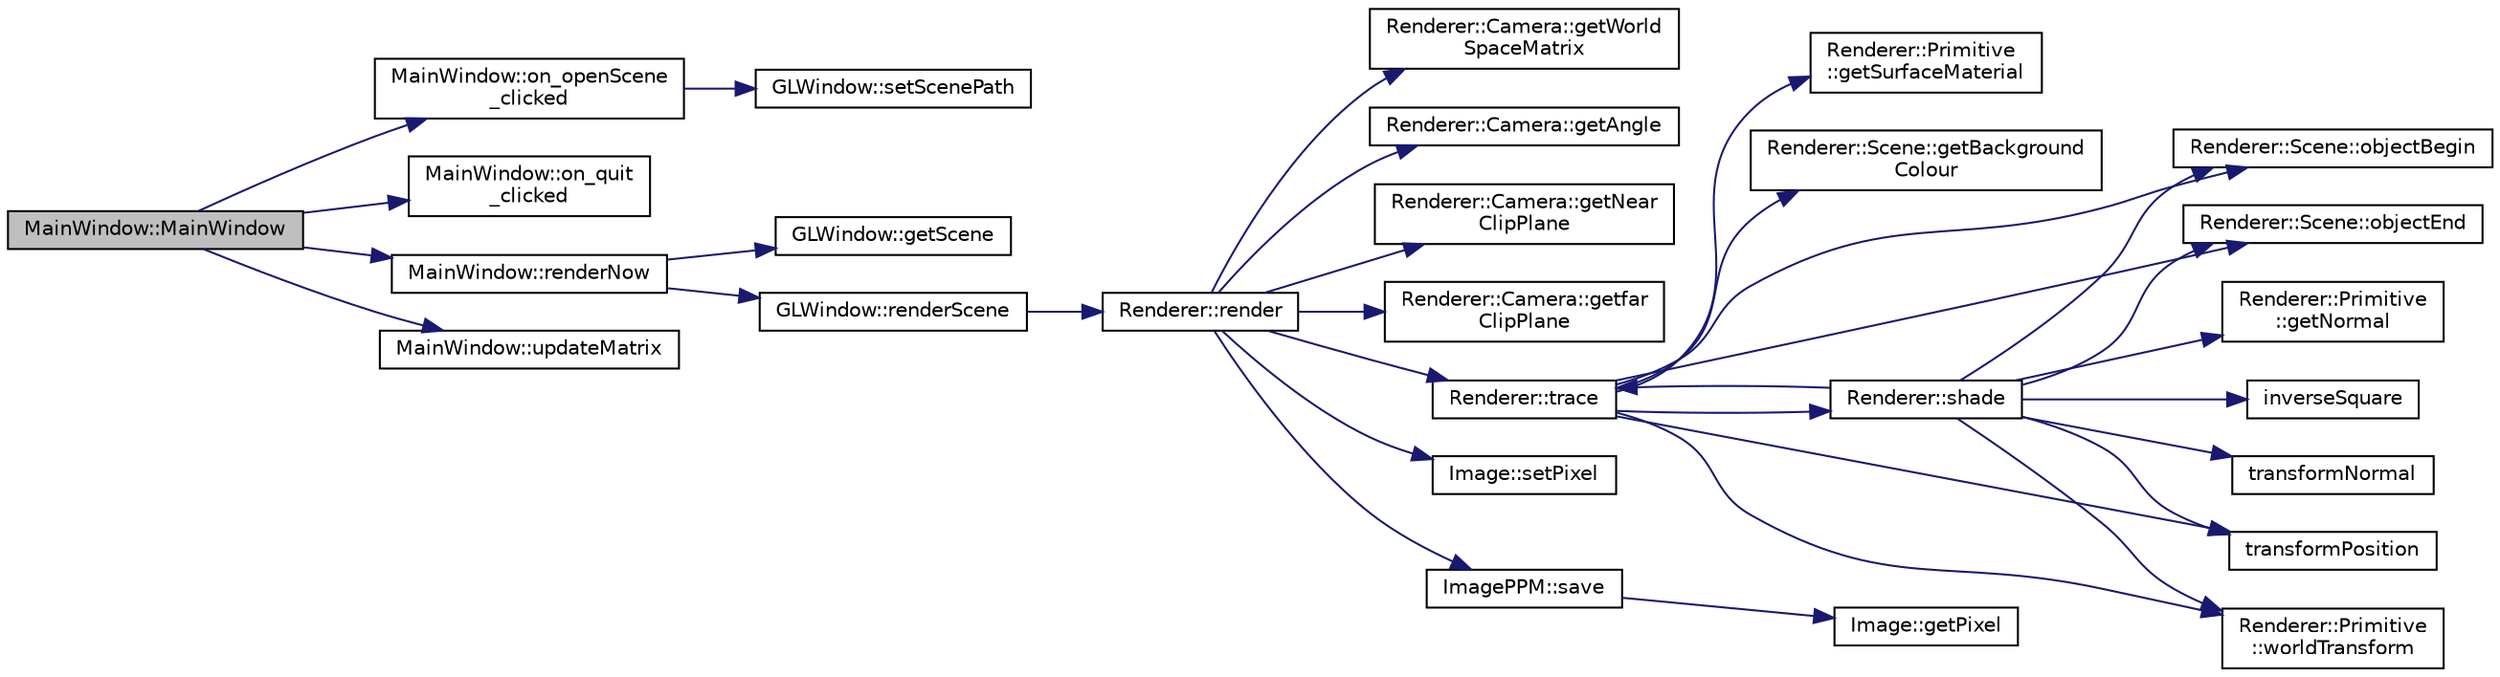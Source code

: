 digraph "MainWindow::MainWindow"
{
  edge [fontname="Helvetica",fontsize="10",labelfontname="Helvetica",labelfontsize="10"];
  node [fontname="Helvetica",fontsize="10",shape=record];
  rankdir="LR";
  Node1 [label="MainWindow::MainWindow",height=0.2,width=0.4,color="black", fillcolor="grey75", style="filled", fontcolor="black"];
  Node1 -> Node2 [color="midnightblue",fontsize="10",style="solid",fontname="Helvetica"];
  Node2 [label="MainWindow::on_openScene\l_clicked",height=0.2,width=0.4,color="black", fillcolor="white", style="filled",URL="$class_main_window.html#af0d2560399a08d1070ad344ca30e968d"];
  Node2 -> Node3 [color="midnightblue",fontsize="10",style="solid",fontname="Helvetica"];
  Node3 [label="GLWindow::setScenePath",height=0.2,width=0.4,color="black", fillcolor="white", style="filled",URL="$class_g_l_window.html#a3eb6fe3b14f113249c0be33a5337e8fa"];
  Node1 -> Node4 [color="midnightblue",fontsize="10",style="solid",fontname="Helvetica"];
  Node4 [label="MainWindow::on_quit\l_clicked",height=0.2,width=0.4,color="black", fillcolor="white", style="filled",URL="$class_main_window.html#a65970e860475159b218470a3a790c71d"];
  Node1 -> Node5 [color="midnightblue",fontsize="10",style="solid",fontname="Helvetica"];
  Node5 [label="MainWindow::renderNow",height=0.2,width=0.4,color="black", fillcolor="white", style="filled",URL="$class_main_window.html#ab9611cd38a22e0d943734a6f656df484"];
  Node5 -> Node6 [color="midnightblue",fontsize="10",style="solid",fontname="Helvetica"];
  Node6 [label="GLWindow::getScene",height=0.2,width=0.4,color="black", fillcolor="white", style="filled",URL="$class_g_l_window.html#a167f9005a38f79ca53b7ed0256b54076"];
  Node5 -> Node7 [color="midnightblue",fontsize="10",style="solid",fontname="Helvetica"];
  Node7 [label="GLWindow::renderScene",height=0.2,width=0.4,color="black", fillcolor="white", style="filled",URL="$class_g_l_window.html#afa32b188a2c32efb856380c59f966c50"];
  Node7 -> Node8 [color="midnightblue",fontsize="10",style="solid",fontname="Helvetica"];
  Node8 [label="Renderer::render",height=0.2,width=0.4,color="black", fillcolor="white", style="filled",URL="$namespace_renderer.html#ab4e56fa4911b200479ea79e6f43079d0",tooltip="render starts the tracing process, setting up canonical camera space rays and firing them into the sc..."];
  Node8 -> Node9 [color="midnightblue",fontsize="10",style="solid",fontname="Helvetica"];
  Node9 [label="Renderer::Camera::getWorld\lSpaceMatrix",height=0.2,width=0.4,color="black", fillcolor="white", style="filled",URL="$class_renderer_1_1_camera.html#a3f6afedf440c05554e7fbf506aea5514"];
  Node8 -> Node10 [color="midnightblue",fontsize="10",style="solid",fontname="Helvetica"];
  Node10 [label="Renderer::Camera::getAngle",height=0.2,width=0.4,color="black", fillcolor="white", style="filled",URL="$class_renderer_1_1_camera.html#aee5a50c681121ebad8e8bf0a02df4e96"];
  Node8 -> Node11 [color="midnightblue",fontsize="10",style="solid",fontname="Helvetica"];
  Node11 [label="Renderer::Camera::getNear\lClipPlane",height=0.2,width=0.4,color="black", fillcolor="white", style="filled",URL="$class_renderer_1_1_camera.html#acf6473a1263096a8309c5f1209066ba4"];
  Node8 -> Node12 [color="midnightblue",fontsize="10",style="solid",fontname="Helvetica"];
  Node12 [label="Renderer::Camera::getfar\lClipPlane",height=0.2,width=0.4,color="black", fillcolor="white", style="filled",URL="$class_renderer_1_1_camera.html#a4f31ff2bb69d635467d59ec1e2bd8bfd"];
  Node8 -> Node13 [color="midnightblue",fontsize="10",style="solid",fontname="Helvetica"];
  Node13 [label="Renderer::trace",height=0.2,width=0.4,color="black", fillcolor="white", style="filled",URL="$namespace_renderer.html#ac12ecacae721953493f903dacb4d411a",tooltip="trace checks if _ray intersects with anything in the scene "];
  Node13 -> Node14 [color="midnightblue",fontsize="10",style="solid",fontname="Helvetica"];
  Node14 [label="Renderer::Scene::objectBegin",height=0.2,width=0.4,color="black", fillcolor="white", style="filled",URL="$class_renderer_1_1_scene.html#ac71ec50dfcae221f69e83ac1717b865d",tooltip="objectBegin allows iteration over private objects without making the containers themselves public ..."];
  Node13 -> Node15 [color="midnightblue",fontsize="10",style="solid",fontname="Helvetica"];
  Node15 [label="Renderer::Scene::objectEnd",height=0.2,width=0.4,color="black", fillcolor="white", style="filled",URL="$class_renderer_1_1_scene.html#af5f44baafb6e49510712579c4aca0ca7",tooltip="objectEnd allows iteration over private objects without making the containers themselves public ..."];
  Node13 -> Node16 [color="midnightblue",fontsize="10",style="solid",fontname="Helvetica"];
  Node16 [label="transformPosition",height=0.2,width=0.4,color="black", fillcolor="white", style="filled",URL="$tracemath_8cpp.html#a70d4019cedd59fd08c763a06b47b2d45",tooltip="transformPosition transforms a point vector by a transform matrix "];
  Node13 -> Node17 [color="midnightblue",fontsize="10",style="solid",fontname="Helvetica"];
  Node17 [label="Renderer::Primitive\l::worldTransform",height=0.2,width=0.4,color="black", fillcolor="white", style="filled",URL="$class_renderer_1_1_primitive.html#a9a55765d6ba313e07482cd650700bd00",tooltip="worldTransform "];
  Node13 -> Node18 [color="midnightblue",fontsize="10",style="solid",fontname="Helvetica"];
  Node18 [label="Renderer::Primitive\l::getSurfaceMaterial",height=0.2,width=0.4,color="black", fillcolor="white", style="filled",URL="$class_renderer_1_1_primitive.html#aa303dc1042f7305a3895049d5f1a51e2",tooltip="getSurfaceMaterial "];
  Node13 -> Node19 [color="midnightblue",fontsize="10",style="solid",fontname="Helvetica"];
  Node19 [label="Renderer::shade",height=0.2,width=0.4,color="black", fillcolor="white", style="filled",URL="$namespace_renderer.html#a5889ab8316b510a8dc208452fc14a76c",tooltip="shade checks if the last ray intersection is shaded by another object or has a clear path to a light ..."];
  Node19 -> Node16 [color="midnightblue",fontsize="10",style="solid",fontname="Helvetica"];
  Node19 -> Node17 [color="midnightblue",fontsize="10",style="solid",fontname="Helvetica"];
  Node19 -> Node20 [color="midnightblue",fontsize="10",style="solid",fontname="Helvetica"];
  Node20 [label="transformNormal",height=0.2,width=0.4,color="black", fillcolor="white", style="filled",URL="$tracemath_8cpp.html#a6400b711aeed0a6ff4cd2d8006c4cea8",tooltip="transformNormal "];
  Node19 -> Node14 [color="midnightblue",fontsize="10",style="solid",fontname="Helvetica"];
  Node19 -> Node15 [color="midnightblue",fontsize="10",style="solid",fontname="Helvetica"];
  Node19 -> Node21 [color="midnightblue",fontsize="10",style="solid",fontname="Helvetica"];
  Node21 [label="Renderer::Primitive\l::getNormal",height=0.2,width=0.4,color="black", fillcolor="white", style="filled",URL="$class_renderer_1_1_primitive.html#ade88d0252e3c0bd1f1ee81df35afca0a",tooltip="getNormal calculates the surface normal a certain point "];
  Node19 -> Node22 [color="midnightblue",fontsize="10",style="solid",fontname="Helvetica"];
  Node22 [label="inverseSquare",height=0.2,width=0.4,color="black", fillcolor="white", style="filled",URL="$tracemath_8h.html#a8156363d0dd5b6af9a73ca4bbcea0939"];
  Node19 -> Node13 [color="midnightblue",fontsize="10",style="solid",fontname="Helvetica"];
  Node13 -> Node23 [color="midnightblue",fontsize="10",style="solid",fontname="Helvetica"];
  Node23 [label="Renderer::Scene::getBackground\lColour",height=0.2,width=0.4,color="black", fillcolor="white", style="filled",URL="$class_renderer_1_1_scene.html#afed66d5469d6bf5c15a8a1c72051a45a",tooltip="getBackgroundColour "];
  Node8 -> Node24 [color="midnightblue",fontsize="10",style="solid",fontname="Helvetica"];
  Node24 [label="Image::setPixel",height=0.2,width=0.4,color="black", fillcolor="white", style="filled",URL="$class_image.html#a704672fded047d7f142c6e6dd8c488f8"];
  Node8 -> Node25 [color="midnightblue",fontsize="10",style="solid",fontname="Helvetica"];
  Node25 [label="ImagePPM::save",height=0.2,width=0.4,color="black", fillcolor="white", style="filled",URL="$class_image_p_p_m.html#acf4a44ec60de8ce19b826d51f82e9054",tooltip="save Saves the image buffer to a PPM file "];
  Node25 -> Node26 [color="midnightblue",fontsize="10",style="solid",fontname="Helvetica"];
  Node26 [label="Image::getPixel",height=0.2,width=0.4,color="black", fillcolor="white", style="filled",URL="$class_image.html#a634f5e4de7751158cfc2312c93a9a005"];
  Node1 -> Node27 [color="midnightblue",fontsize="10",style="solid",fontname="Helvetica"];
  Node27 [label="MainWindow::updateMatrix",height=0.2,width=0.4,color="black", fillcolor="white", style="filled",URL="$class_main_window.html#aa7811f5612fc3902900dad6d71368a02"];
}
